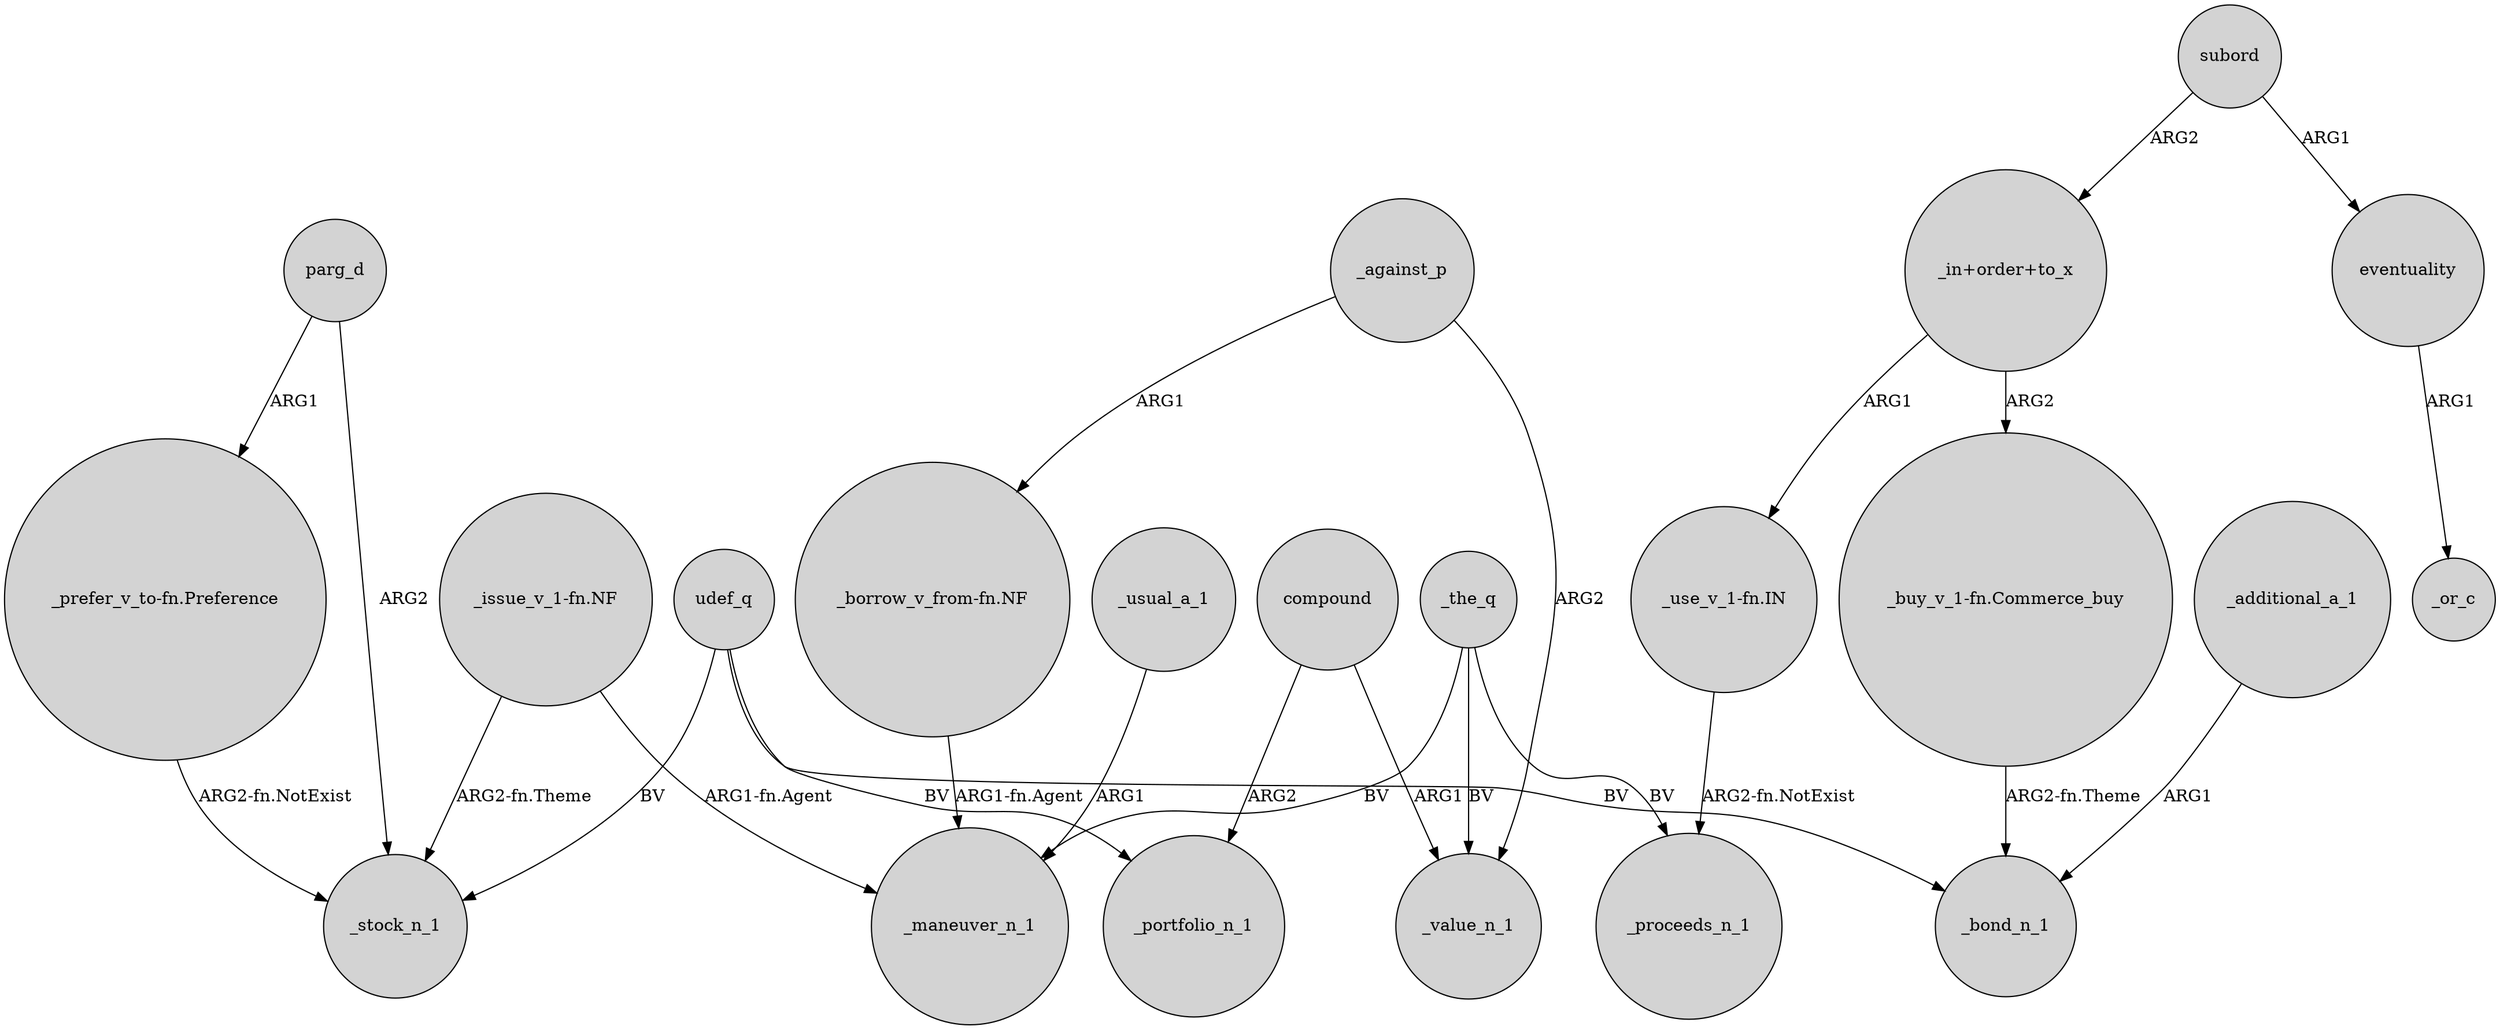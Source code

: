 digraph {
	node [shape=circle style=filled]
	"_prefer_v_to-fn.Preference" -> _stock_n_1 [label="ARG2-fn.NotExist"]
	subord -> eventuality [label=ARG1]
	"_in+order+to_x" -> "_buy_v_1-fn.Commerce_buy" [label=ARG2]
	_the_q -> _maneuver_n_1 [label=BV]
	compound -> _portfolio_n_1 [label=ARG2]
	_the_q -> _proceeds_n_1 [label=BV]
	_usual_a_1 -> _maneuver_n_1 [label=ARG1]
	"_use_v_1-fn.IN" -> _proceeds_n_1 [label="ARG2-fn.NotExist"]
	udef_q -> _bond_n_1 [label=BV]
	_against_p -> "_borrow_v_from-fn.NF" [label=ARG1]
	udef_q -> _stock_n_1 [label=BV]
	"_issue_v_1-fn.NF" -> _stock_n_1 [label="ARG2-fn.Theme"]
	_against_p -> _value_n_1 [label=ARG2]
	"_issue_v_1-fn.NF" -> _maneuver_n_1 [label="ARG1-fn.Agent"]
	parg_d -> "_prefer_v_to-fn.Preference" [label=ARG1]
	"_buy_v_1-fn.Commerce_buy" -> _bond_n_1 [label="ARG2-fn.Theme"]
	eventuality -> _or_c [label=ARG1]
	_the_q -> _value_n_1 [label=BV]
	_additional_a_1 -> _bond_n_1 [label=ARG1]
	"_in+order+to_x" -> "_use_v_1-fn.IN" [label=ARG1]
	"_borrow_v_from-fn.NF" -> _maneuver_n_1 [label="ARG1-fn.Agent"]
	subord -> "_in+order+to_x" [label=ARG2]
	udef_q -> _portfolio_n_1 [label=BV]
	compound -> _value_n_1 [label=ARG1]
	parg_d -> _stock_n_1 [label=ARG2]
}
